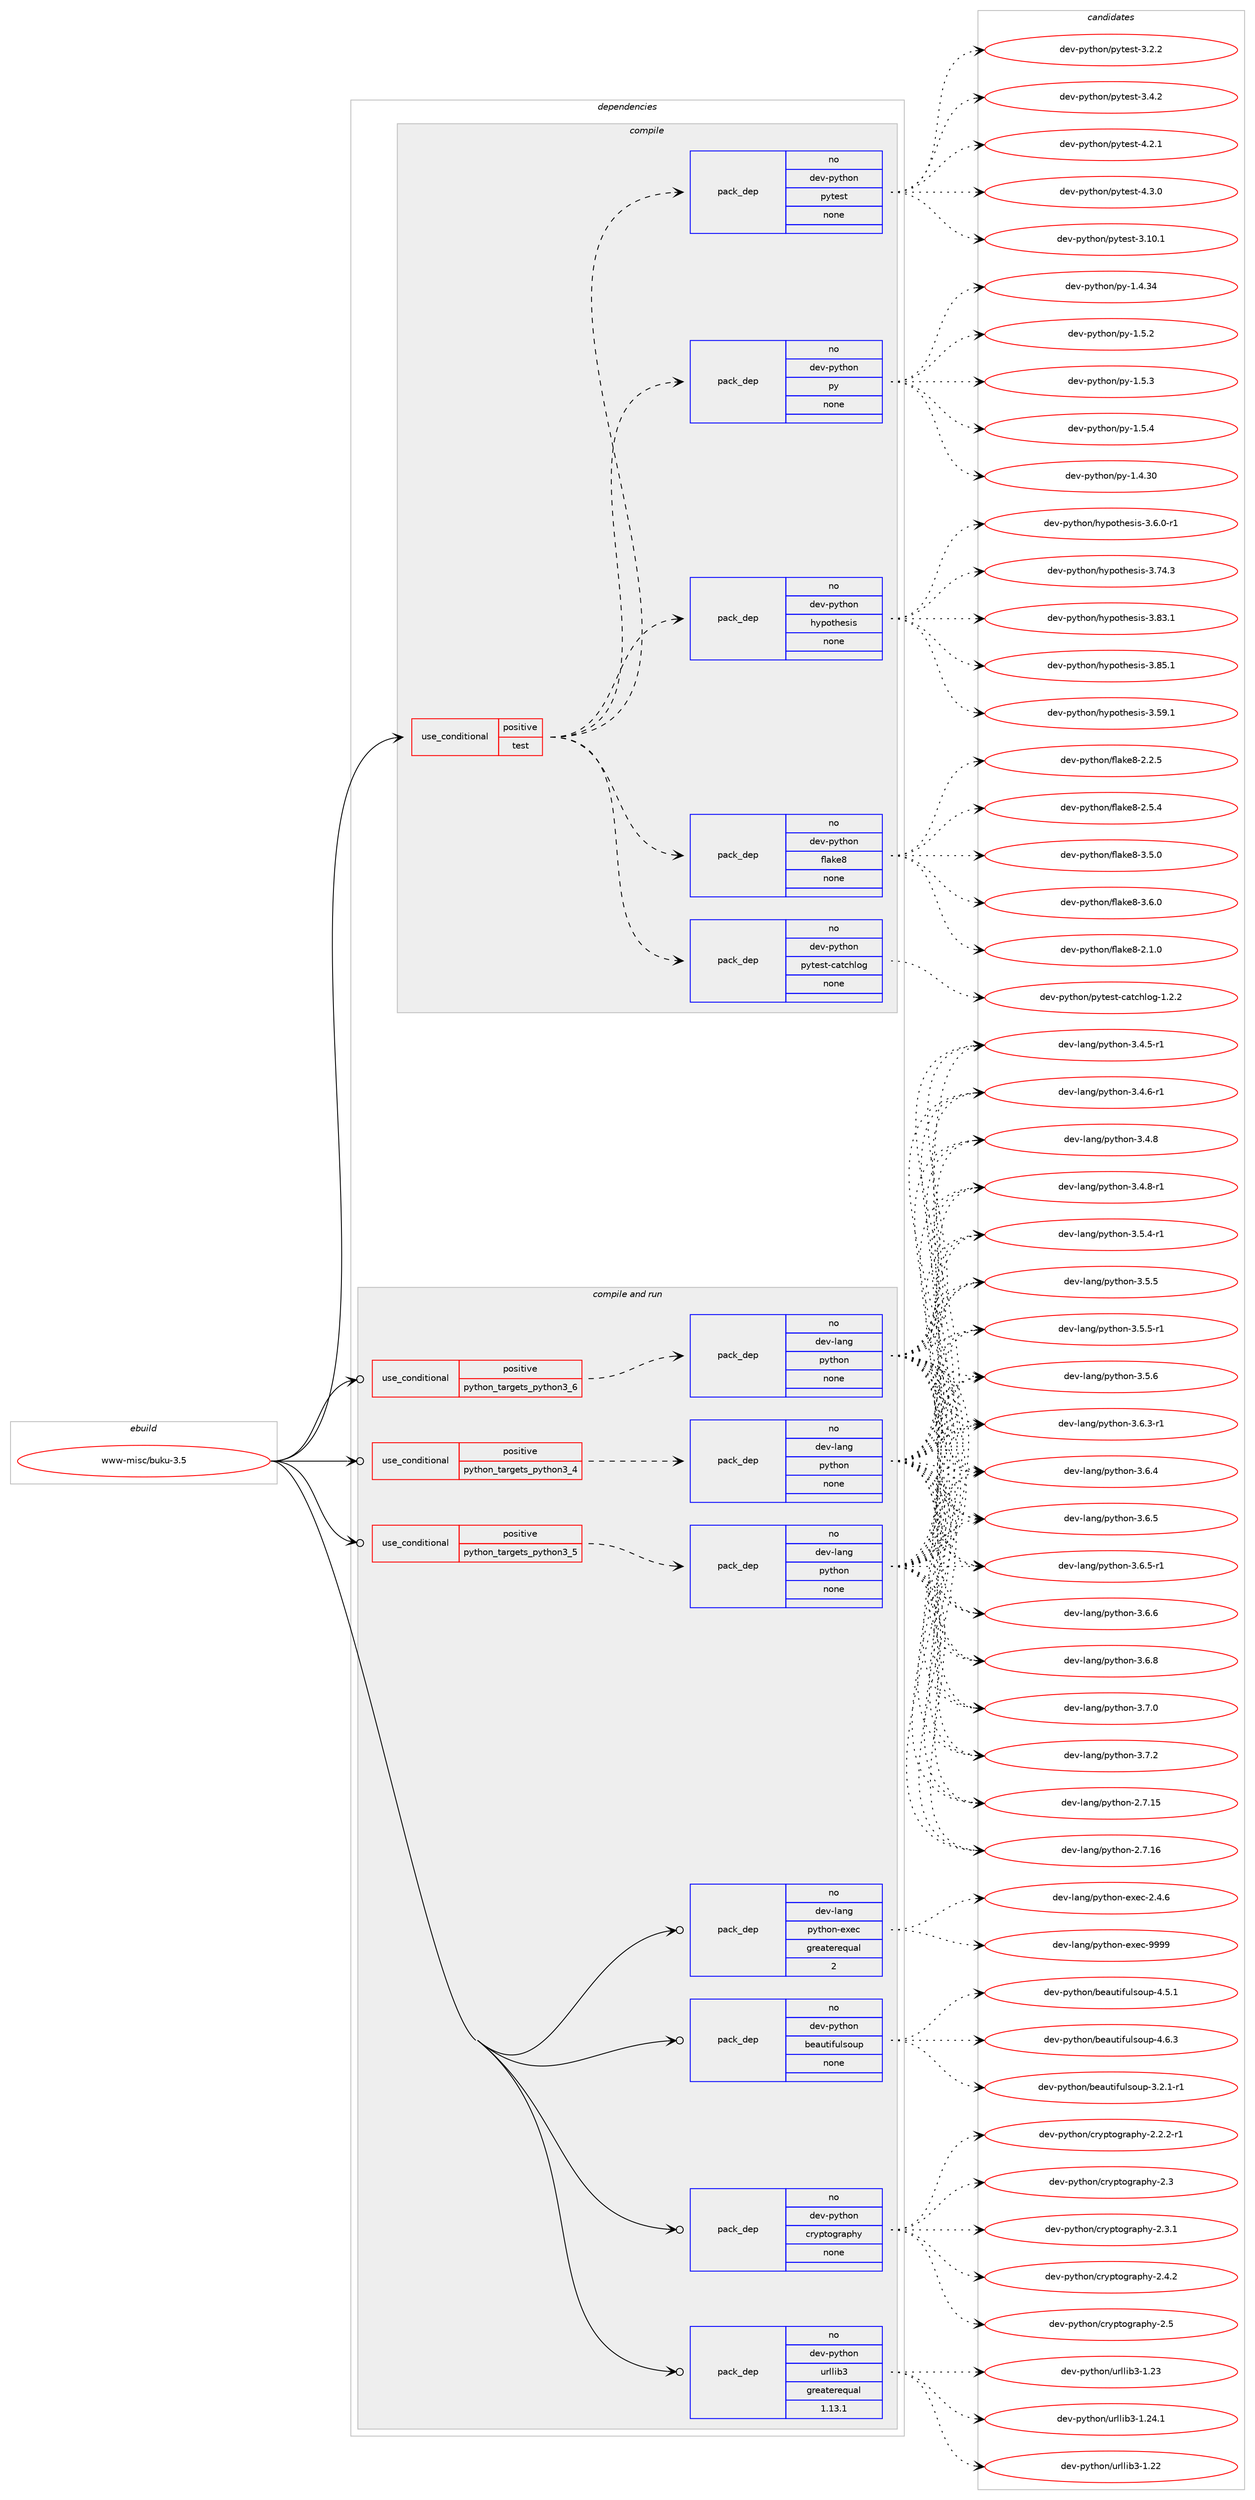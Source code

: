 digraph prolog {

# *************
# Graph options
# *************

newrank=true;
concentrate=true;
compound=true;
graph [rankdir=LR,fontname=Helvetica,fontsize=10,ranksep=1.5];#, ranksep=2.5, nodesep=0.2];
edge  [arrowhead=vee];
node  [fontname=Helvetica,fontsize=10];

# **********
# The ebuild
# **********

subgraph cluster_leftcol {
color=gray;
rank=same;
label=<<i>ebuild</i>>;
id [label="www-misc/buku-3.5", color=red, width=4, href="../www-misc/buku-3.5.svg"];
}

# ****************
# The dependencies
# ****************

subgraph cluster_midcol {
color=gray;
label=<<i>dependencies</i>>;
subgraph cluster_compile {
fillcolor="#eeeeee";
style=filled;
label=<<i>compile</i>>;
subgraph cond464241 {
dependency1750129 [label=<<TABLE BORDER="0" CELLBORDER="1" CELLSPACING="0" CELLPADDING="4"><TR><TD ROWSPAN="3" CELLPADDING="10">use_conditional</TD></TR><TR><TD>positive</TD></TR><TR><TD>test</TD></TR></TABLE>>, shape=none, color=red];
subgraph pack1256621 {
dependency1750130 [label=<<TABLE BORDER="0" CELLBORDER="1" CELLSPACING="0" CELLPADDING="4" WIDTH="220"><TR><TD ROWSPAN="6" CELLPADDING="30">pack_dep</TD></TR><TR><TD WIDTH="110">no</TD></TR><TR><TD>dev-python</TD></TR><TR><TD>flake8</TD></TR><TR><TD>none</TD></TR><TR><TD></TD></TR></TABLE>>, shape=none, color=blue];
}
dependency1750129:e -> dependency1750130:w [weight=20,style="dashed",arrowhead="vee"];
subgraph pack1256622 {
dependency1750131 [label=<<TABLE BORDER="0" CELLBORDER="1" CELLSPACING="0" CELLPADDING="4" WIDTH="220"><TR><TD ROWSPAN="6" CELLPADDING="30">pack_dep</TD></TR><TR><TD WIDTH="110">no</TD></TR><TR><TD>dev-python</TD></TR><TR><TD>hypothesis</TD></TR><TR><TD>none</TD></TR><TR><TD></TD></TR></TABLE>>, shape=none, color=blue];
}
dependency1750129:e -> dependency1750131:w [weight=20,style="dashed",arrowhead="vee"];
subgraph pack1256623 {
dependency1750132 [label=<<TABLE BORDER="0" CELLBORDER="1" CELLSPACING="0" CELLPADDING="4" WIDTH="220"><TR><TD ROWSPAN="6" CELLPADDING="30">pack_dep</TD></TR><TR><TD WIDTH="110">no</TD></TR><TR><TD>dev-python</TD></TR><TR><TD>py</TD></TR><TR><TD>none</TD></TR><TR><TD></TD></TR></TABLE>>, shape=none, color=blue];
}
dependency1750129:e -> dependency1750132:w [weight=20,style="dashed",arrowhead="vee"];
subgraph pack1256624 {
dependency1750133 [label=<<TABLE BORDER="0" CELLBORDER="1" CELLSPACING="0" CELLPADDING="4" WIDTH="220"><TR><TD ROWSPAN="6" CELLPADDING="30">pack_dep</TD></TR><TR><TD WIDTH="110">no</TD></TR><TR><TD>dev-python</TD></TR><TR><TD>pytest</TD></TR><TR><TD>none</TD></TR><TR><TD></TD></TR></TABLE>>, shape=none, color=blue];
}
dependency1750129:e -> dependency1750133:w [weight=20,style="dashed",arrowhead="vee"];
subgraph pack1256625 {
dependency1750134 [label=<<TABLE BORDER="0" CELLBORDER="1" CELLSPACING="0" CELLPADDING="4" WIDTH="220"><TR><TD ROWSPAN="6" CELLPADDING="30">pack_dep</TD></TR><TR><TD WIDTH="110">no</TD></TR><TR><TD>dev-python</TD></TR><TR><TD>pytest-catchlog</TD></TR><TR><TD>none</TD></TR><TR><TD></TD></TR></TABLE>>, shape=none, color=blue];
}
dependency1750129:e -> dependency1750134:w [weight=20,style="dashed",arrowhead="vee"];
}
id:e -> dependency1750129:w [weight=20,style="solid",arrowhead="vee"];
}
subgraph cluster_compileandrun {
fillcolor="#eeeeee";
style=filled;
label=<<i>compile and run</i>>;
subgraph cond464242 {
dependency1750135 [label=<<TABLE BORDER="0" CELLBORDER="1" CELLSPACING="0" CELLPADDING="4"><TR><TD ROWSPAN="3" CELLPADDING="10">use_conditional</TD></TR><TR><TD>positive</TD></TR><TR><TD>python_targets_python3_4</TD></TR></TABLE>>, shape=none, color=red];
subgraph pack1256626 {
dependency1750136 [label=<<TABLE BORDER="0" CELLBORDER="1" CELLSPACING="0" CELLPADDING="4" WIDTH="220"><TR><TD ROWSPAN="6" CELLPADDING="30">pack_dep</TD></TR><TR><TD WIDTH="110">no</TD></TR><TR><TD>dev-lang</TD></TR><TR><TD>python</TD></TR><TR><TD>none</TD></TR><TR><TD></TD></TR></TABLE>>, shape=none, color=blue];
}
dependency1750135:e -> dependency1750136:w [weight=20,style="dashed",arrowhead="vee"];
}
id:e -> dependency1750135:w [weight=20,style="solid",arrowhead="odotvee"];
subgraph cond464243 {
dependency1750137 [label=<<TABLE BORDER="0" CELLBORDER="1" CELLSPACING="0" CELLPADDING="4"><TR><TD ROWSPAN="3" CELLPADDING="10">use_conditional</TD></TR><TR><TD>positive</TD></TR><TR><TD>python_targets_python3_5</TD></TR></TABLE>>, shape=none, color=red];
subgraph pack1256627 {
dependency1750138 [label=<<TABLE BORDER="0" CELLBORDER="1" CELLSPACING="0" CELLPADDING="4" WIDTH="220"><TR><TD ROWSPAN="6" CELLPADDING="30">pack_dep</TD></TR><TR><TD WIDTH="110">no</TD></TR><TR><TD>dev-lang</TD></TR><TR><TD>python</TD></TR><TR><TD>none</TD></TR><TR><TD></TD></TR></TABLE>>, shape=none, color=blue];
}
dependency1750137:e -> dependency1750138:w [weight=20,style="dashed",arrowhead="vee"];
}
id:e -> dependency1750137:w [weight=20,style="solid",arrowhead="odotvee"];
subgraph cond464244 {
dependency1750139 [label=<<TABLE BORDER="0" CELLBORDER="1" CELLSPACING="0" CELLPADDING="4"><TR><TD ROWSPAN="3" CELLPADDING="10">use_conditional</TD></TR><TR><TD>positive</TD></TR><TR><TD>python_targets_python3_6</TD></TR></TABLE>>, shape=none, color=red];
subgraph pack1256628 {
dependency1750140 [label=<<TABLE BORDER="0" CELLBORDER="1" CELLSPACING="0" CELLPADDING="4" WIDTH="220"><TR><TD ROWSPAN="6" CELLPADDING="30">pack_dep</TD></TR><TR><TD WIDTH="110">no</TD></TR><TR><TD>dev-lang</TD></TR><TR><TD>python</TD></TR><TR><TD>none</TD></TR><TR><TD></TD></TR></TABLE>>, shape=none, color=blue];
}
dependency1750139:e -> dependency1750140:w [weight=20,style="dashed",arrowhead="vee"];
}
id:e -> dependency1750139:w [weight=20,style="solid",arrowhead="odotvee"];
subgraph pack1256629 {
dependency1750141 [label=<<TABLE BORDER="0" CELLBORDER="1" CELLSPACING="0" CELLPADDING="4" WIDTH="220"><TR><TD ROWSPAN="6" CELLPADDING="30">pack_dep</TD></TR><TR><TD WIDTH="110">no</TD></TR><TR><TD>dev-lang</TD></TR><TR><TD>python-exec</TD></TR><TR><TD>greaterequal</TD></TR><TR><TD>2</TD></TR></TABLE>>, shape=none, color=blue];
}
id:e -> dependency1750141:w [weight=20,style="solid",arrowhead="odotvee"];
subgraph pack1256630 {
dependency1750142 [label=<<TABLE BORDER="0" CELLBORDER="1" CELLSPACING="0" CELLPADDING="4" WIDTH="220"><TR><TD ROWSPAN="6" CELLPADDING="30">pack_dep</TD></TR><TR><TD WIDTH="110">no</TD></TR><TR><TD>dev-python</TD></TR><TR><TD>beautifulsoup</TD></TR><TR><TD>none</TD></TR><TR><TD></TD></TR></TABLE>>, shape=none, color=blue];
}
id:e -> dependency1750142:w [weight=20,style="solid",arrowhead="odotvee"];
subgraph pack1256631 {
dependency1750143 [label=<<TABLE BORDER="0" CELLBORDER="1" CELLSPACING="0" CELLPADDING="4" WIDTH="220"><TR><TD ROWSPAN="6" CELLPADDING="30">pack_dep</TD></TR><TR><TD WIDTH="110">no</TD></TR><TR><TD>dev-python</TD></TR><TR><TD>cryptography</TD></TR><TR><TD>none</TD></TR><TR><TD></TD></TR></TABLE>>, shape=none, color=blue];
}
id:e -> dependency1750143:w [weight=20,style="solid",arrowhead="odotvee"];
subgraph pack1256632 {
dependency1750144 [label=<<TABLE BORDER="0" CELLBORDER="1" CELLSPACING="0" CELLPADDING="4" WIDTH="220"><TR><TD ROWSPAN="6" CELLPADDING="30">pack_dep</TD></TR><TR><TD WIDTH="110">no</TD></TR><TR><TD>dev-python</TD></TR><TR><TD>urllib3</TD></TR><TR><TD>greaterequal</TD></TR><TR><TD>1.13.1</TD></TR></TABLE>>, shape=none, color=blue];
}
id:e -> dependency1750144:w [weight=20,style="solid",arrowhead="odotvee"];
}
subgraph cluster_run {
fillcolor="#eeeeee";
style=filled;
label=<<i>run</i>>;
}
}

# **************
# The candidates
# **************

subgraph cluster_choices {
rank=same;
color=gray;
label=<<i>candidates</i>>;

subgraph choice1256621 {
color=black;
nodesep=1;
choice10010111845112121116104111110471021089710710156455046494648 [label="dev-python/flake8-2.1.0", color=red, width=4,href="../dev-python/flake8-2.1.0.svg"];
choice10010111845112121116104111110471021089710710156455046504653 [label="dev-python/flake8-2.2.5", color=red, width=4,href="../dev-python/flake8-2.2.5.svg"];
choice10010111845112121116104111110471021089710710156455046534652 [label="dev-python/flake8-2.5.4", color=red, width=4,href="../dev-python/flake8-2.5.4.svg"];
choice10010111845112121116104111110471021089710710156455146534648 [label="dev-python/flake8-3.5.0", color=red, width=4,href="../dev-python/flake8-3.5.0.svg"];
choice10010111845112121116104111110471021089710710156455146544648 [label="dev-python/flake8-3.6.0", color=red, width=4,href="../dev-python/flake8-3.6.0.svg"];
dependency1750130:e -> choice10010111845112121116104111110471021089710710156455046494648:w [style=dotted,weight="100"];
dependency1750130:e -> choice10010111845112121116104111110471021089710710156455046504653:w [style=dotted,weight="100"];
dependency1750130:e -> choice10010111845112121116104111110471021089710710156455046534652:w [style=dotted,weight="100"];
dependency1750130:e -> choice10010111845112121116104111110471021089710710156455146534648:w [style=dotted,weight="100"];
dependency1750130:e -> choice10010111845112121116104111110471021089710710156455146544648:w [style=dotted,weight="100"];
}
subgraph choice1256622 {
color=black;
nodesep=1;
choice100101118451121211161041111104710412111211111610410111510511545514653574649 [label="dev-python/hypothesis-3.59.1", color=red, width=4,href="../dev-python/hypothesis-3.59.1.svg"];
choice10010111845112121116104111110471041211121111161041011151051154551465446484511449 [label="dev-python/hypothesis-3.6.0-r1", color=red, width=4,href="../dev-python/hypothesis-3.6.0-r1.svg"];
choice100101118451121211161041111104710412111211111610410111510511545514655524651 [label="dev-python/hypothesis-3.74.3", color=red, width=4,href="../dev-python/hypothesis-3.74.3.svg"];
choice100101118451121211161041111104710412111211111610410111510511545514656514649 [label="dev-python/hypothesis-3.83.1", color=red, width=4,href="../dev-python/hypothesis-3.83.1.svg"];
choice100101118451121211161041111104710412111211111610410111510511545514656534649 [label="dev-python/hypothesis-3.85.1", color=red, width=4,href="../dev-python/hypothesis-3.85.1.svg"];
dependency1750131:e -> choice100101118451121211161041111104710412111211111610410111510511545514653574649:w [style=dotted,weight="100"];
dependency1750131:e -> choice10010111845112121116104111110471041211121111161041011151051154551465446484511449:w [style=dotted,weight="100"];
dependency1750131:e -> choice100101118451121211161041111104710412111211111610410111510511545514655524651:w [style=dotted,weight="100"];
dependency1750131:e -> choice100101118451121211161041111104710412111211111610410111510511545514656514649:w [style=dotted,weight="100"];
dependency1750131:e -> choice100101118451121211161041111104710412111211111610410111510511545514656534649:w [style=dotted,weight="100"];
}
subgraph choice1256623 {
color=black;
nodesep=1;
choice100101118451121211161041111104711212145494652465148 [label="dev-python/py-1.4.30", color=red, width=4,href="../dev-python/py-1.4.30.svg"];
choice100101118451121211161041111104711212145494652465152 [label="dev-python/py-1.4.34", color=red, width=4,href="../dev-python/py-1.4.34.svg"];
choice1001011184511212111610411111047112121454946534650 [label="dev-python/py-1.5.2", color=red, width=4,href="../dev-python/py-1.5.2.svg"];
choice1001011184511212111610411111047112121454946534651 [label="dev-python/py-1.5.3", color=red, width=4,href="../dev-python/py-1.5.3.svg"];
choice1001011184511212111610411111047112121454946534652 [label="dev-python/py-1.5.4", color=red, width=4,href="../dev-python/py-1.5.4.svg"];
dependency1750132:e -> choice100101118451121211161041111104711212145494652465148:w [style=dotted,weight="100"];
dependency1750132:e -> choice100101118451121211161041111104711212145494652465152:w [style=dotted,weight="100"];
dependency1750132:e -> choice1001011184511212111610411111047112121454946534650:w [style=dotted,weight="100"];
dependency1750132:e -> choice1001011184511212111610411111047112121454946534651:w [style=dotted,weight="100"];
dependency1750132:e -> choice1001011184511212111610411111047112121454946534652:w [style=dotted,weight="100"];
}
subgraph choice1256624 {
color=black;
nodesep=1;
choice100101118451121211161041111104711212111610111511645514649484649 [label="dev-python/pytest-3.10.1", color=red, width=4,href="../dev-python/pytest-3.10.1.svg"];
choice1001011184511212111610411111047112121116101115116455146504650 [label="dev-python/pytest-3.2.2", color=red, width=4,href="../dev-python/pytest-3.2.2.svg"];
choice1001011184511212111610411111047112121116101115116455146524650 [label="dev-python/pytest-3.4.2", color=red, width=4,href="../dev-python/pytest-3.4.2.svg"];
choice1001011184511212111610411111047112121116101115116455246504649 [label="dev-python/pytest-4.2.1", color=red, width=4,href="../dev-python/pytest-4.2.1.svg"];
choice1001011184511212111610411111047112121116101115116455246514648 [label="dev-python/pytest-4.3.0", color=red, width=4,href="../dev-python/pytest-4.3.0.svg"];
dependency1750133:e -> choice100101118451121211161041111104711212111610111511645514649484649:w [style=dotted,weight="100"];
dependency1750133:e -> choice1001011184511212111610411111047112121116101115116455146504650:w [style=dotted,weight="100"];
dependency1750133:e -> choice1001011184511212111610411111047112121116101115116455146524650:w [style=dotted,weight="100"];
dependency1750133:e -> choice1001011184511212111610411111047112121116101115116455246504649:w [style=dotted,weight="100"];
dependency1750133:e -> choice1001011184511212111610411111047112121116101115116455246514648:w [style=dotted,weight="100"];
}
subgraph choice1256625 {
color=black;
nodesep=1;
choice100101118451121211161041111104711212111610111511645999711699104108111103454946504650 [label="dev-python/pytest-catchlog-1.2.2", color=red, width=4,href="../dev-python/pytest-catchlog-1.2.2.svg"];
dependency1750134:e -> choice100101118451121211161041111104711212111610111511645999711699104108111103454946504650:w [style=dotted,weight="100"];
}
subgraph choice1256626 {
color=black;
nodesep=1;
choice10010111845108971101034711212111610411111045504655464953 [label="dev-lang/python-2.7.15", color=red, width=4,href="../dev-lang/python-2.7.15.svg"];
choice10010111845108971101034711212111610411111045504655464954 [label="dev-lang/python-2.7.16", color=red, width=4,href="../dev-lang/python-2.7.16.svg"];
choice1001011184510897110103471121211161041111104551465246534511449 [label="dev-lang/python-3.4.5-r1", color=red, width=4,href="../dev-lang/python-3.4.5-r1.svg"];
choice1001011184510897110103471121211161041111104551465246544511449 [label="dev-lang/python-3.4.6-r1", color=red, width=4,href="../dev-lang/python-3.4.6-r1.svg"];
choice100101118451089711010347112121116104111110455146524656 [label="dev-lang/python-3.4.8", color=red, width=4,href="../dev-lang/python-3.4.8.svg"];
choice1001011184510897110103471121211161041111104551465246564511449 [label="dev-lang/python-3.4.8-r1", color=red, width=4,href="../dev-lang/python-3.4.8-r1.svg"];
choice1001011184510897110103471121211161041111104551465346524511449 [label="dev-lang/python-3.5.4-r1", color=red, width=4,href="../dev-lang/python-3.5.4-r1.svg"];
choice100101118451089711010347112121116104111110455146534653 [label="dev-lang/python-3.5.5", color=red, width=4,href="../dev-lang/python-3.5.5.svg"];
choice1001011184510897110103471121211161041111104551465346534511449 [label="dev-lang/python-3.5.5-r1", color=red, width=4,href="../dev-lang/python-3.5.5-r1.svg"];
choice100101118451089711010347112121116104111110455146534654 [label="dev-lang/python-3.5.6", color=red, width=4,href="../dev-lang/python-3.5.6.svg"];
choice1001011184510897110103471121211161041111104551465446514511449 [label="dev-lang/python-3.6.3-r1", color=red, width=4,href="../dev-lang/python-3.6.3-r1.svg"];
choice100101118451089711010347112121116104111110455146544652 [label="dev-lang/python-3.6.4", color=red, width=4,href="../dev-lang/python-3.6.4.svg"];
choice100101118451089711010347112121116104111110455146544653 [label="dev-lang/python-3.6.5", color=red, width=4,href="../dev-lang/python-3.6.5.svg"];
choice1001011184510897110103471121211161041111104551465446534511449 [label="dev-lang/python-3.6.5-r1", color=red, width=4,href="../dev-lang/python-3.6.5-r1.svg"];
choice100101118451089711010347112121116104111110455146544654 [label="dev-lang/python-3.6.6", color=red, width=4,href="../dev-lang/python-3.6.6.svg"];
choice100101118451089711010347112121116104111110455146544656 [label="dev-lang/python-3.6.8", color=red, width=4,href="../dev-lang/python-3.6.8.svg"];
choice100101118451089711010347112121116104111110455146554648 [label="dev-lang/python-3.7.0", color=red, width=4,href="../dev-lang/python-3.7.0.svg"];
choice100101118451089711010347112121116104111110455146554650 [label="dev-lang/python-3.7.2", color=red, width=4,href="../dev-lang/python-3.7.2.svg"];
dependency1750136:e -> choice10010111845108971101034711212111610411111045504655464953:w [style=dotted,weight="100"];
dependency1750136:e -> choice10010111845108971101034711212111610411111045504655464954:w [style=dotted,weight="100"];
dependency1750136:e -> choice1001011184510897110103471121211161041111104551465246534511449:w [style=dotted,weight="100"];
dependency1750136:e -> choice1001011184510897110103471121211161041111104551465246544511449:w [style=dotted,weight="100"];
dependency1750136:e -> choice100101118451089711010347112121116104111110455146524656:w [style=dotted,weight="100"];
dependency1750136:e -> choice1001011184510897110103471121211161041111104551465246564511449:w [style=dotted,weight="100"];
dependency1750136:e -> choice1001011184510897110103471121211161041111104551465346524511449:w [style=dotted,weight="100"];
dependency1750136:e -> choice100101118451089711010347112121116104111110455146534653:w [style=dotted,weight="100"];
dependency1750136:e -> choice1001011184510897110103471121211161041111104551465346534511449:w [style=dotted,weight="100"];
dependency1750136:e -> choice100101118451089711010347112121116104111110455146534654:w [style=dotted,weight="100"];
dependency1750136:e -> choice1001011184510897110103471121211161041111104551465446514511449:w [style=dotted,weight="100"];
dependency1750136:e -> choice100101118451089711010347112121116104111110455146544652:w [style=dotted,weight="100"];
dependency1750136:e -> choice100101118451089711010347112121116104111110455146544653:w [style=dotted,weight="100"];
dependency1750136:e -> choice1001011184510897110103471121211161041111104551465446534511449:w [style=dotted,weight="100"];
dependency1750136:e -> choice100101118451089711010347112121116104111110455146544654:w [style=dotted,weight="100"];
dependency1750136:e -> choice100101118451089711010347112121116104111110455146544656:w [style=dotted,weight="100"];
dependency1750136:e -> choice100101118451089711010347112121116104111110455146554648:w [style=dotted,weight="100"];
dependency1750136:e -> choice100101118451089711010347112121116104111110455146554650:w [style=dotted,weight="100"];
}
subgraph choice1256627 {
color=black;
nodesep=1;
choice10010111845108971101034711212111610411111045504655464953 [label="dev-lang/python-2.7.15", color=red, width=4,href="../dev-lang/python-2.7.15.svg"];
choice10010111845108971101034711212111610411111045504655464954 [label="dev-lang/python-2.7.16", color=red, width=4,href="../dev-lang/python-2.7.16.svg"];
choice1001011184510897110103471121211161041111104551465246534511449 [label="dev-lang/python-3.4.5-r1", color=red, width=4,href="../dev-lang/python-3.4.5-r1.svg"];
choice1001011184510897110103471121211161041111104551465246544511449 [label="dev-lang/python-3.4.6-r1", color=red, width=4,href="../dev-lang/python-3.4.6-r1.svg"];
choice100101118451089711010347112121116104111110455146524656 [label="dev-lang/python-3.4.8", color=red, width=4,href="../dev-lang/python-3.4.8.svg"];
choice1001011184510897110103471121211161041111104551465246564511449 [label="dev-lang/python-3.4.8-r1", color=red, width=4,href="../dev-lang/python-3.4.8-r1.svg"];
choice1001011184510897110103471121211161041111104551465346524511449 [label="dev-lang/python-3.5.4-r1", color=red, width=4,href="../dev-lang/python-3.5.4-r1.svg"];
choice100101118451089711010347112121116104111110455146534653 [label="dev-lang/python-3.5.5", color=red, width=4,href="../dev-lang/python-3.5.5.svg"];
choice1001011184510897110103471121211161041111104551465346534511449 [label="dev-lang/python-3.5.5-r1", color=red, width=4,href="../dev-lang/python-3.5.5-r1.svg"];
choice100101118451089711010347112121116104111110455146534654 [label="dev-lang/python-3.5.6", color=red, width=4,href="../dev-lang/python-3.5.6.svg"];
choice1001011184510897110103471121211161041111104551465446514511449 [label="dev-lang/python-3.6.3-r1", color=red, width=4,href="../dev-lang/python-3.6.3-r1.svg"];
choice100101118451089711010347112121116104111110455146544652 [label="dev-lang/python-3.6.4", color=red, width=4,href="../dev-lang/python-3.6.4.svg"];
choice100101118451089711010347112121116104111110455146544653 [label="dev-lang/python-3.6.5", color=red, width=4,href="../dev-lang/python-3.6.5.svg"];
choice1001011184510897110103471121211161041111104551465446534511449 [label="dev-lang/python-3.6.5-r1", color=red, width=4,href="../dev-lang/python-3.6.5-r1.svg"];
choice100101118451089711010347112121116104111110455146544654 [label="dev-lang/python-3.6.6", color=red, width=4,href="../dev-lang/python-3.6.6.svg"];
choice100101118451089711010347112121116104111110455146544656 [label="dev-lang/python-3.6.8", color=red, width=4,href="../dev-lang/python-3.6.8.svg"];
choice100101118451089711010347112121116104111110455146554648 [label="dev-lang/python-3.7.0", color=red, width=4,href="../dev-lang/python-3.7.0.svg"];
choice100101118451089711010347112121116104111110455146554650 [label="dev-lang/python-3.7.2", color=red, width=4,href="../dev-lang/python-3.7.2.svg"];
dependency1750138:e -> choice10010111845108971101034711212111610411111045504655464953:w [style=dotted,weight="100"];
dependency1750138:e -> choice10010111845108971101034711212111610411111045504655464954:w [style=dotted,weight="100"];
dependency1750138:e -> choice1001011184510897110103471121211161041111104551465246534511449:w [style=dotted,weight="100"];
dependency1750138:e -> choice1001011184510897110103471121211161041111104551465246544511449:w [style=dotted,weight="100"];
dependency1750138:e -> choice100101118451089711010347112121116104111110455146524656:w [style=dotted,weight="100"];
dependency1750138:e -> choice1001011184510897110103471121211161041111104551465246564511449:w [style=dotted,weight="100"];
dependency1750138:e -> choice1001011184510897110103471121211161041111104551465346524511449:w [style=dotted,weight="100"];
dependency1750138:e -> choice100101118451089711010347112121116104111110455146534653:w [style=dotted,weight="100"];
dependency1750138:e -> choice1001011184510897110103471121211161041111104551465346534511449:w [style=dotted,weight="100"];
dependency1750138:e -> choice100101118451089711010347112121116104111110455146534654:w [style=dotted,weight="100"];
dependency1750138:e -> choice1001011184510897110103471121211161041111104551465446514511449:w [style=dotted,weight="100"];
dependency1750138:e -> choice100101118451089711010347112121116104111110455146544652:w [style=dotted,weight="100"];
dependency1750138:e -> choice100101118451089711010347112121116104111110455146544653:w [style=dotted,weight="100"];
dependency1750138:e -> choice1001011184510897110103471121211161041111104551465446534511449:w [style=dotted,weight="100"];
dependency1750138:e -> choice100101118451089711010347112121116104111110455146544654:w [style=dotted,weight="100"];
dependency1750138:e -> choice100101118451089711010347112121116104111110455146544656:w [style=dotted,weight="100"];
dependency1750138:e -> choice100101118451089711010347112121116104111110455146554648:w [style=dotted,weight="100"];
dependency1750138:e -> choice100101118451089711010347112121116104111110455146554650:w [style=dotted,weight="100"];
}
subgraph choice1256628 {
color=black;
nodesep=1;
choice10010111845108971101034711212111610411111045504655464953 [label="dev-lang/python-2.7.15", color=red, width=4,href="../dev-lang/python-2.7.15.svg"];
choice10010111845108971101034711212111610411111045504655464954 [label="dev-lang/python-2.7.16", color=red, width=4,href="../dev-lang/python-2.7.16.svg"];
choice1001011184510897110103471121211161041111104551465246534511449 [label="dev-lang/python-3.4.5-r1", color=red, width=4,href="../dev-lang/python-3.4.5-r1.svg"];
choice1001011184510897110103471121211161041111104551465246544511449 [label="dev-lang/python-3.4.6-r1", color=red, width=4,href="../dev-lang/python-3.4.6-r1.svg"];
choice100101118451089711010347112121116104111110455146524656 [label="dev-lang/python-3.4.8", color=red, width=4,href="../dev-lang/python-3.4.8.svg"];
choice1001011184510897110103471121211161041111104551465246564511449 [label="dev-lang/python-3.4.8-r1", color=red, width=4,href="../dev-lang/python-3.4.8-r1.svg"];
choice1001011184510897110103471121211161041111104551465346524511449 [label="dev-lang/python-3.5.4-r1", color=red, width=4,href="../dev-lang/python-3.5.4-r1.svg"];
choice100101118451089711010347112121116104111110455146534653 [label="dev-lang/python-3.5.5", color=red, width=4,href="../dev-lang/python-3.5.5.svg"];
choice1001011184510897110103471121211161041111104551465346534511449 [label="dev-lang/python-3.5.5-r1", color=red, width=4,href="../dev-lang/python-3.5.5-r1.svg"];
choice100101118451089711010347112121116104111110455146534654 [label="dev-lang/python-3.5.6", color=red, width=4,href="../dev-lang/python-3.5.6.svg"];
choice1001011184510897110103471121211161041111104551465446514511449 [label="dev-lang/python-3.6.3-r1", color=red, width=4,href="../dev-lang/python-3.6.3-r1.svg"];
choice100101118451089711010347112121116104111110455146544652 [label="dev-lang/python-3.6.4", color=red, width=4,href="../dev-lang/python-3.6.4.svg"];
choice100101118451089711010347112121116104111110455146544653 [label="dev-lang/python-3.6.5", color=red, width=4,href="../dev-lang/python-3.6.5.svg"];
choice1001011184510897110103471121211161041111104551465446534511449 [label="dev-lang/python-3.6.5-r1", color=red, width=4,href="../dev-lang/python-3.6.5-r1.svg"];
choice100101118451089711010347112121116104111110455146544654 [label="dev-lang/python-3.6.6", color=red, width=4,href="../dev-lang/python-3.6.6.svg"];
choice100101118451089711010347112121116104111110455146544656 [label="dev-lang/python-3.6.8", color=red, width=4,href="../dev-lang/python-3.6.8.svg"];
choice100101118451089711010347112121116104111110455146554648 [label="dev-lang/python-3.7.0", color=red, width=4,href="../dev-lang/python-3.7.0.svg"];
choice100101118451089711010347112121116104111110455146554650 [label="dev-lang/python-3.7.2", color=red, width=4,href="../dev-lang/python-3.7.2.svg"];
dependency1750140:e -> choice10010111845108971101034711212111610411111045504655464953:w [style=dotted,weight="100"];
dependency1750140:e -> choice10010111845108971101034711212111610411111045504655464954:w [style=dotted,weight="100"];
dependency1750140:e -> choice1001011184510897110103471121211161041111104551465246534511449:w [style=dotted,weight="100"];
dependency1750140:e -> choice1001011184510897110103471121211161041111104551465246544511449:w [style=dotted,weight="100"];
dependency1750140:e -> choice100101118451089711010347112121116104111110455146524656:w [style=dotted,weight="100"];
dependency1750140:e -> choice1001011184510897110103471121211161041111104551465246564511449:w [style=dotted,weight="100"];
dependency1750140:e -> choice1001011184510897110103471121211161041111104551465346524511449:w [style=dotted,weight="100"];
dependency1750140:e -> choice100101118451089711010347112121116104111110455146534653:w [style=dotted,weight="100"];
dependency1750140:e -> choice1001011184510897110103471121211161041111104551465346534511449:w [style=dotted,weight="100"];
dependency1750140:e -> choice100101118451089711010347112121116104111110455146534654:w [style=dotted,weight="100"];
dependency1750140:e -> choice1001011184510897110103471121211161041111104551465446514511449:w [style=dotted,weight="100"];
dependency1750140:e -> choice100101118451089711010347112121116104111110455146544652:w [style=dotted,weight="100"];
dependency1750140:e -> choice100101118451089711010347112121116104111110455146544653:w [style=dotted,weight="100"];
dependency1750140:e -> choice1001011184510897110103471121211161041111104551465446534511449:w [style=dotted,weight="100"];
dependency1750140:e -> choice100101118451089711010347112121116104111110455146544654:w [style=dotted,weight="100"];
dependency1750140:e -> choice100101118451089711010347112121116104111110455146544656:w [style=dotted,weight="100"];
dependency1750140:e -> choice100101118451089711010347112121116104111110455146554648:w [style=dotted,weight="100"];
dependency1750140:e -> choice100101118451089711010347112121116104111110455146554650:w [style=dotted,weight="100"];
}
subgraph choice1256629 {
color=black;
nodesep=1;
choice1001011184510897110103471121211161041111104510112010199455046524654 [label="dev-lang/python-exec-2.4.6", color=red, width=4,href="../dev-lang/python-exec-2.4.6.svg"];
choice10010111845108971101034711212111610411111045101120101994557575757 [label="dev-lang/python-exec-9999", color=red, width=4,href="../dev-lang/python-exec-9999.svg"];
dependency1750141:e -> choice1001011184510897110103471121211161041111104510112010199455046524654:w [style=dotted,weight="100"];
dependency1750141:e -> choice10010111845108971101034711212111610411111045101120101994557575757:w [style=dotted,weight="100"];
}
subgraph choice1256630 {
color=black;
nodesep=1;
choice100101118451121211161041111104798101971171161051021171081151111171124551465046494511449 [label="dev-python/beautifulsoup-3.2.1-r1", color=red, width=4,href="../dev-python/beautifulsoup-3.2.1-r1.svg"];
choice10010111845112121116104111110479810197117116105102117108115111117112455246534649 [label="dev-python/beautifulsoup-4.5.1", color=red, width=4,href="../dev-python/beautifulsoup-4.5.1.svg"];
choice10010111845112121116104111110479810197117116105102117108115111117112455246544651 [label="dev-python/beautifulsoup-4.6.3", color=red, width=4,href="../dev-python/beautifulsoup-4.6.3.svg"];
dependency1750142:e -> choice100101118451121211161041111104798101971171161051021171081151111171124551465046494511449:w [style=dotted,weight="100"];
dependency1750142:e -> choice10010111845112121116104111110479810197117116105102117108115111117112455246534649:w [style=dotted,weight="100"];
dependency1750142:e -> choice10010111845112121116104111110479810197117116105102117108115111117112455246544651:w [style=dotted,weight="100"];
}
subgraph choice1256631 {
color=black;
nodesep=1;
choice100101118451121211161041111104799114121112116111103114971121041214550465046504511449 [label="dev-python/cryptography-2.2.2-r1", color=red, width=4,href="../dev-python/cryptography-2.2.2-r1.svg"];
choice1001011184511212111610411111047991141211121161111031149711210412145504651 [label="dev-python/cryptography-2.3", color=red, width=4,href="../dev-python/cryptography-2.3.svg"];
choice10010111845112121116104111110479911412111211611110311497112104121455046514649 [label="dev-python/cryptography-2.3.1", color=red, width=4,href="../dev-python/cryptography-2.3.1.svg"];
choice10010111845112121116104111110479911412111211611110311497112104121455046524650 [label="dev-python/cryptography-2.4.2", color=red, width=4,href="../dev-python/cryptography-2.4.2.svg"];
choice1001011184511212111610411111047991141211121161111031149711210412145504653 [label="dev-python/cryptography-2.5", color=red, width=4,href="../dev-python/cryptography-2.5.svg"];
dependency1750143:e -> choice100101118451121211161041111104799114121112116111103114971121041214550465046504511449:w [style=dotted,weight="100"];
dependency1750143:e -> choice1001011184511212111610411111047991141211121161111031149711210412145504651:w [style=dotted,weight="100"];
dependency1750143:e -> choice10010111845112121116104111110479911412111211611110311497112104121455046514649:w [style=dotted,weight="100"];
dependency1750143:e -> choice10010111845112121116104111110479911412111211611110311497112104121455046524650:w [style=dotted,weight="100"];
dependency1750143:e -> choice1001011184511212111610411111047991141211121161111031149711210412145504653:w [style=dotted,weight="100"];
}
subgraph choice1256632 {
color=black;
nodesep=1;
choice100101118451121211161041111104711711410810810598514549465050 [label="dev-python/urllib3-1.22", color=red, width=4,href="../dev-python/urllib3-1.22.svg"];
choice100101118451121211161041111104711711410810810598514549465051 [label="dev-python/urllib3-1.23", color=red, width=4,href="../dev-python/urllib3-1.23.svg"];
choice1001011184511212111610411111047117114108108105985145494650524649 [label="dev-python/urllib3-1.24.1", color=red, width=4,href="../dev-python/urllib3-1.24.1.svg"];
dependency1750144:e -> choice100101118451121211161041111104711711410810810598514549465050:w [style=dotted,weight="100"];
dependency1750144:e -> choice100101118451121211161041111104711711410810810598514549465051:w [style=dotted,weight="100"];
dependency1750144:e -> choice1001011184511212111610411111047117114108108105985145494650524649:w [style=dotted,weight="100"];
}
}

}
